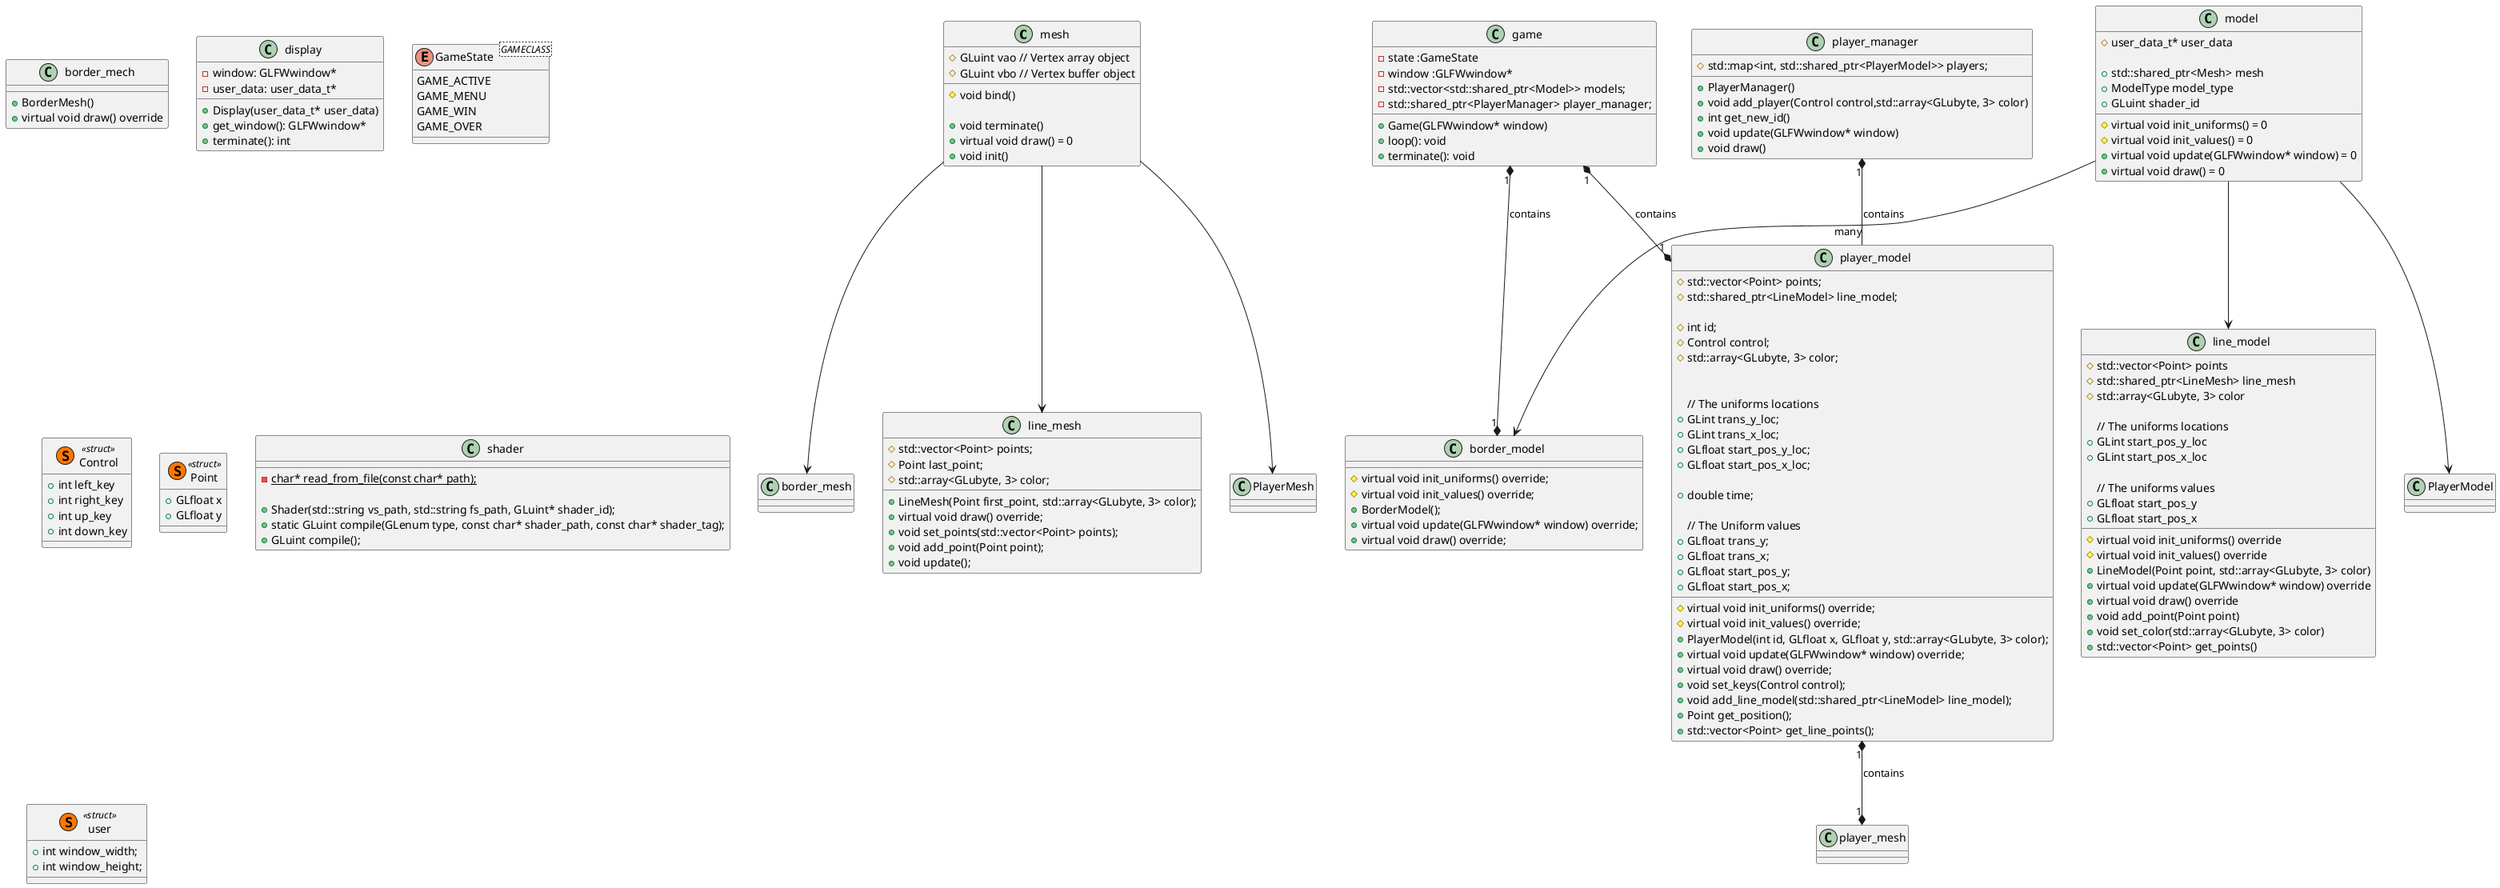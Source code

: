 @startuml

class mesh 
mesh --> border_mesh
mesh --> line_mesh
mesh --> PlayerMesh

class mesh {
  
    #GLuint vao // Vertex array object
	#GLuint vbo // Vertex buffer object
    #void bind() 

    +void terminate()
    +virtual void draw() = 0
    +void init()
}

class border_mech {
    +BorderMesh()
    +virtual void draw() override
}

class border_model {

    #virtual void init_uniforms() override;
    #virtual void init_values() override;
   
    +BorderModel();
    +virtual void update(GLFWwindow* window) override;
    +virtual void draw() override;
}
class display {
    - window: GLFWwindow* 
    - user_data: user_data_t* 

    + Display(user_data_t* user_data)
    + get_window(): GLFWwindow*
    + terminate(): int
}
game "1" *--* "1" player_model : contains
game "1" *--* "1" border_model : contains


class game {
 
    - state :GameState
    - window :GLFWwindow*
    -std::vector<std::shared_ptr<Model>> models;
    -std::shared_ptr<PlayerManager> player_manager;

    +Game(GLFWwindow* window)
    +loop(): void
    +terminate(): void
} 
    enum GameState<GAMECLASS> {
    GAME_ACTIVE
    GAME_MENU
    GAME_WIN
    GAME_OVER
}

class line_mesh {

    #std::vector<Point> points;
    #Point last_point;
    #std::array<GLubyte, 3> color;    

    +LineMesh(Point first_point, std::array<GLubyte, 3> color);
    +virtual void draw() override;
    +void set_points(std::vector<Point> points);
    +void add_point(Point point);
    +void update();
}
class line_model {
  
    #virtual void init_uniforms() override
    #virtual void init_values() override
    #std::vector<Point> points
    #std::shared_ptr<LineMesh> line_mesh
    #std::array<GLubyte, 3> color

    // The uniforms locations
    +GLint start_pos_y_loc
    +GLint start_pos_x_loc

    // The uniforms values
    +GLfloat start_pos_y
    +GLfloat start_pos_x

    +LineModel(Point point, std::array<GLubyte, 3> color)
    +virtual void update(GLFWwindow* window) override
    +virtual void draw() override
    +void add_point(Point point)
    +void set_color(std::array<GLubyte, 3> color)
    +std::vector<Point> get_points()
}
class model
model --> border_model
model --> line_model
model --> PlayerModel
class model {
 
    #user_data_t* user_data
    #virtual void init_uniforms() = 0
    #virtual void init_values() = 0

    +std::shared_ptr<Mesh> mesh
    +ModelType model_type
    +GLuint shader_id
    +virtual void update(GLFWwindow* window) = 0
    +virtual void draw() = 0
}
player_manager "1" *-- "many" player_model : contains
class player_manager {
   
    #std::map<int, std::shared_ptr<PlayerModel>> players;
   
    +PlayerManager()
    +void add_player(Control control,std::array<GLubyte, 3> color)
    +int get_new_id()
    +void update(GLFWwindow* window)
    +void draw()
}

player_model "1" *--* "1" player_mesh : contains
class player_model {
       
    #virtual void init_uniforms() override;
    #virtual void init_values() override;

    #std::vector<Point> points;
    #std::shared_ptr<LineModel> line_model;

    #int id;
    #Control control;
    #std::array<GLubyte, 3> color;

   
    // The uniforms locations
    +GLint trans_y_loc;
    +GLint trans_x_loc;
    +GLfloat start_pos_y_loc;
    +GLfloat start_pos_x_loc;

    +double time;

    // The Uniform values
    +GLfloat trans_y;
    +GLfloat trans_x;
    +GLfloat start_pos_y;
    +GLfloat start_pos_x;

    +PlayerModel(int id, GLfloat x, GLfloat y, std::array<GLubyte, 3> color);
    +virtual void update(GLFWwindow* window) override;
    +virtual void draw() override;
    +void set_keys(Control control);
    +void add_line_model(std::shared_ptr<LineModel> line_model);
    +Point get_position();
    +std::vector<Point> get_line_points();
}
class Control<<(S,#FF7700)struct>>{
    +int left_key 
    +int right_key
    +int up_key
    +int down_key
}
class Point <<(S,#FF7700)struct>> {
    +GLfloat x
    +GLfloat y
}
class shader {
      
    -{static} char* read_from_file(const char* path);

    +Shader(std::string vs_path, std::string fs_path, GLuint* shader_id);
    +static GLuint compile(GLenum type, const char* shader_path, const char* shader_tag);
    +GLuint compile();
}
class user<<(S,#FF7700)struct>> {
    +int window_width;
    +int window_height;
}

@enduml